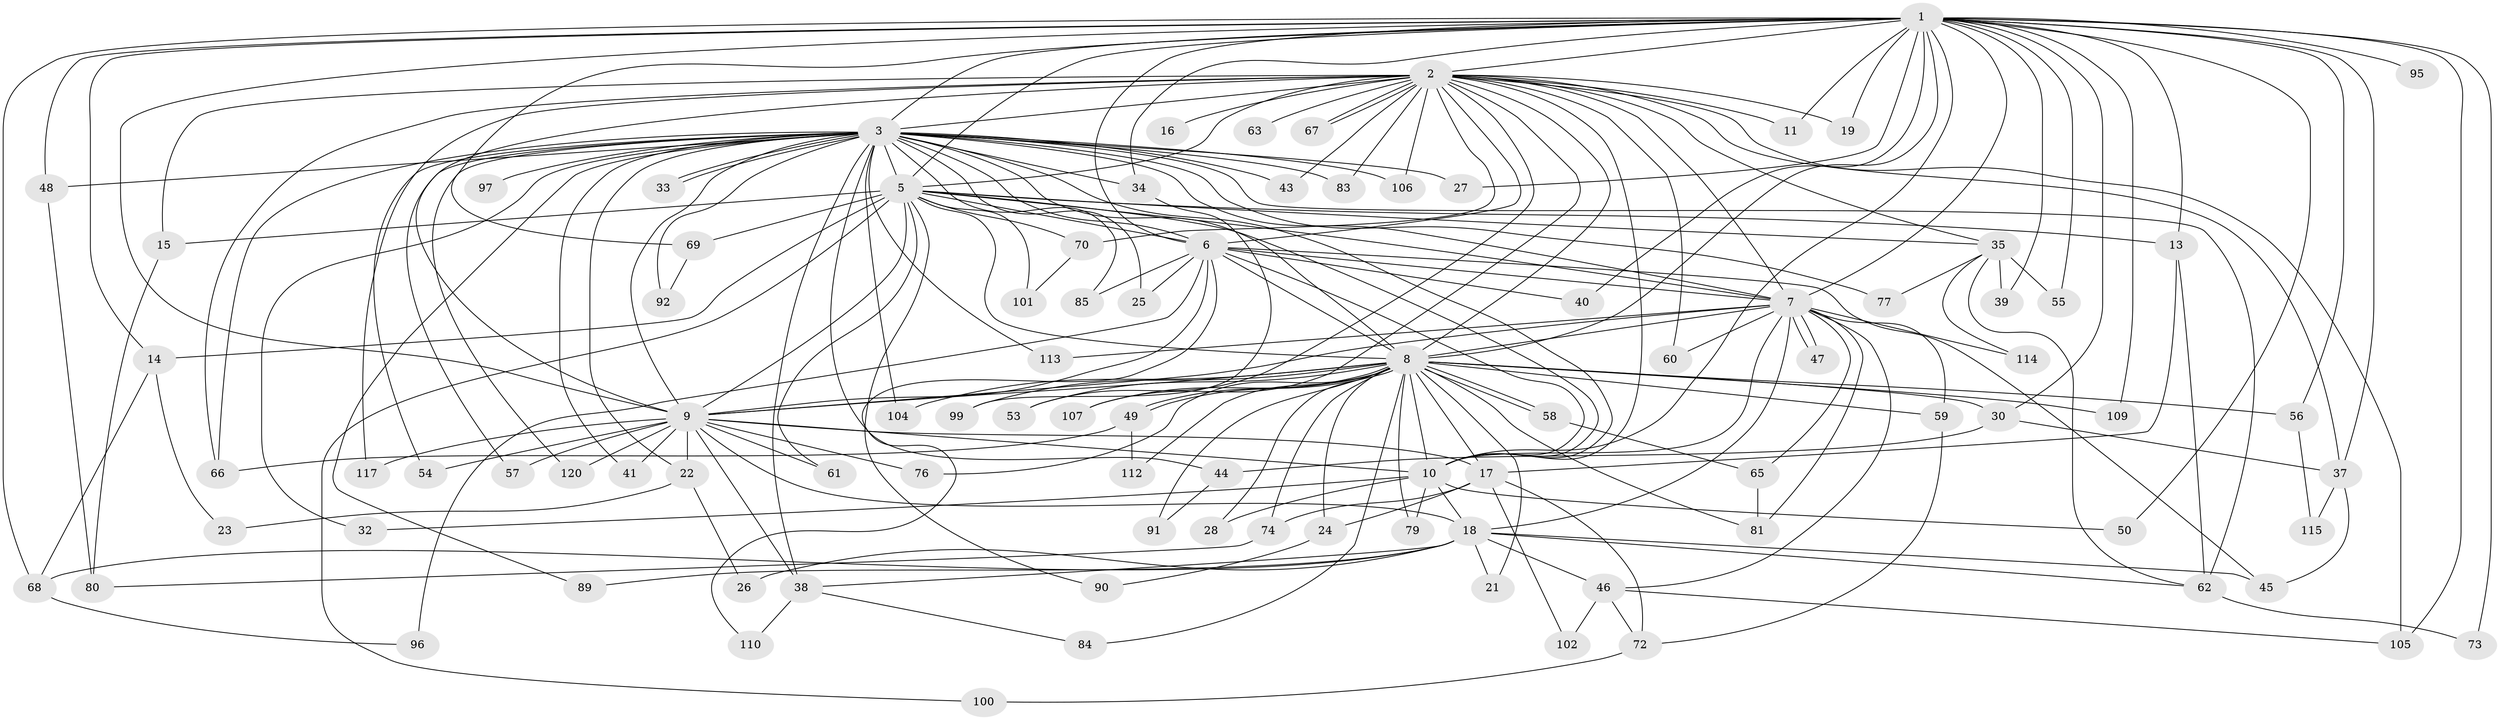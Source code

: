 // original degree distribution, {17: 0.008333333333333333, 24: 0.008333333333333333, 38: 0.008333333333333333, 23: 0.008333333333333333, 20: 0.016666666666666666, 16: 0.008333333333333333, 31: 0.008333333333333333, 18: 0.008333333333333333, 15: 0.008333333333333333, 2: 0.575, 10: 0.008333333333333333, 4: 0.06666666666666667, 7: 0.016666666666666666, 11: 0.008333333333333333, 5: 0.041666666666666664, 3: 0.18333333333333332, 6: 0.016666666666666666}
// Generated by graph-tools (version 1.1) at 2025/10/02/27/25 16:10:57]
// undirected, 94 vertices, 215 edges
graph export_dot {
graph [start="1"]
  node [color=gray90,style=filled];
  1 [super="+4"];
  2 [super="+12"];
  3 [super="+42"];
  5 [super="+64"];
  6 [super="+51"];
  7 [super="+31"];
  8 [super="+20"];
  9 [super="+29"];
  10 [super="+75"];
  11;
  13;
  14;
  15 [super="+88"];
  16;
  17 [super="+36"];
  18 [super="+116"];
  19;
  21;
  22 [super="+71"];
  23;
  24;
  25;
  26;
  27;
  28 [super="+87"];
  30;
  32;
  33;
  34;
  35 [super="+78"];
  37 [super="+94"];
  38 [super="+103"];
  39;
  40;
  41;
  43;
  44;
  45 [super="+119"];
  46 [super="+111"];
  47;
  48 [super="+52"];
  49;
  50;
  53;
  54;
  55;
  56;
  57;
  58;
  59;
  60;
  61;
  62 [super="+108"];
  63;
  65;
  66 [super="+118"];
  67;
  68 [super="+93"];
  69;
  70;
  72 [super="+82"];
  73;
  74;
  76;
  77;
  79;
  80 [super="+86"];
  81 [super="+98"];
  83;
  84;
  85;
  89;
  90;
  91;
  92;
  95;
  96;
  97;
  99;
  100;
  101;
  102;
  104;
  105;
  106;
  107;
  109;
  110;
  112;
  113;
  114;
  115;
  117;
  120;
  1 -- 2 [weight=2];
  1 -- 3 [weight=2];
  1 -- 5 [weight=2];
  1 -- 6 [weight=2];
  1 -- 7 [weight=2];
  1 -- 8 [weight=2];
  1 -- 9 [weight=2];
  1 -- 10 [weight=3];
  1 -- 11;
  1 -- 19;
  1 -- 30;
  1 -- 34;
  1 -- 50;
  1 -- 56;
  1 -- 109;
  1 -- 68;
  1 -- 69;
  1 -- 73;
  1 -- 13;
  1 -- 14;
  1 -- 27;
  1 -- 95;
  1 -- 37;
  1 -- 39;
  1 -- 40;
  1 -- 105;
  1 -- 48;
  1 -- 55;
  2 -- 3;
  2 -- 5;
  2 -- 6 [weight=2];
  2 -- 7;
  2 -- 8;
  2 -- 9 [weight=2];
  2 -- 10;
  2 -- 11;
  2 -- 15;
  2 -- 16 [weight=2];
  2 -- 19;
  2 -- 35;
  2 -- 43;
  2 -- 53;
  2 -- 63 [weight=2];
  2 -- 67;
  2 -- 67;
  2 -- 70;
  2 -- 106;
  2 -- 117;
  2 -- 66;
  2 -- 37;
  2 -- 105;
  2 -- 107;
  2 -- 83;
  2 -- 60;
  3 -- 5;
  3 -- 6;
  3 -- 7 [weight=2];
  3 -- 8 [weight=2];
  3 -- 9;
  3 -- 10 [weight=2];
  3 -- 22 [weight=2];
  3 -- 25;
  3 -- 27;
  3 -- 32;
  3 -- 33;
  3 -- 33;
  3 -- 34;
  3 -- 38;
  3 -- 41;
  3 -- 44;
  3 -- 48 [weight=2];
  3 -- 54;
  3 -- 62 [weight=2];
  3 -- 77;
  3 -- 83;
  3 -- 89;
  3 -- 92;
  3 -- 97 [weight=2];
  3 -- 104;
  3 -- 106;
  3 -- 113;
  3 -- 120;
  3 -- 85;
  3 -- 57;
  3 -- 43;
  3 -- 66;
  5 -- 6;
  5 -- 7;
  5 -- 8;
  5 -- 9;
  5 -- 10;
  5 -- 13;
  5 -- 14;
  5 -- 15 [weight=2];
  5 -- 35;
  5 -- 61;
  5 -- 69;
  5 -- 70;
  5 -- 90;
  5 -- 100;
  5 -- 101;
  6 -- 7;
  6 -- 8;
  6 -- 9;
  6 -- 10;
  6 -- 25;
  6 -- 40;
  6 -- 45;
  6 -- 85;
  6 -- 96;
  6 -- 110;
  7 -- 8;
  7 -- 9;
  7 -- 10;
  7 -- 18;
  7 -- 46;
  7 -- 47;
  7 -- 47;
  7 -- 59;
  7 -- 60;
  7 -- 65;
  7 -- 113;
  7 -- 114;
  7 -- 81;
  8 -- 9;
  8 -- 10;
  8 -- 24;
  8 -- 28 [weight=2];
  8 -- 30;
  8 -- 49;
  8 -- 49;
  8 -- 53;
  8 -- 58;
  8 -- 58;
  8 -- 59;
  8 -- 74;
  8 -- 76;
  8 -- 79;
  8 -- 81;
  8 -- 84;
  8 -- 91;
  8 -- 99;
  8 -- 104;
  8 -- 107;
  8 -- 109;
  8 -- 112;
  8 -- 21;
  8 -- 56;
  8 -- 17;
  9 -- 10;
  9 -- 17;
  9 -- 22;
  9 -- 41;
  9 -- 54;
  9 -- 61;
  9 -- 76;
  9 -- 117;
  9 -- 18;
  9 -- 120;
  9 -- 57;
  9 -- 38;
  10 -- 18;
  10 -- 28;
  10 -- 32;
  10 -- 50;
  10 -- 79;
  13 -- 17;
  13 -- 62;
  14 -- 23;
  14 -- 68;
  15 -- 80;
  17 -- 24;
  17 -- 74;
  17 -- 102;
  17 -- 72;
  18 -- 21;
  18 -- 26;
  18 -- 38;
  18 -- 45;
  18 -- 46;
  18 -- 89;
  18 -- 62;
  18 -- 68;
  22 -- 23;
  22 -- 26;
  24 -- 90;
  30 -- 44;
  30 -- 37;
  34 -- 99;
  35 -- 39;
  35 -- 55;
  35 -- 77;
  35 -- 114;
  35 -- 62;
  37 -- 115;
  37 -- 45;
  38 -- 84;
  38 -- 110;
  44 -- 91;
  46 -- 72;
  46 -- 102;
  46 -- 105;
  48 -- 80 [weight=2];
  49 -- 66;
  49 -- 112;
  56 -- 115;
  58 -- 65;
  59 -- 72;
  62 -- 73;
  65 -- 81;
  68 -- 96;
  69 -- 92;
  70 -- 101;
  72 -- 100;
  74 -- 80;
}
